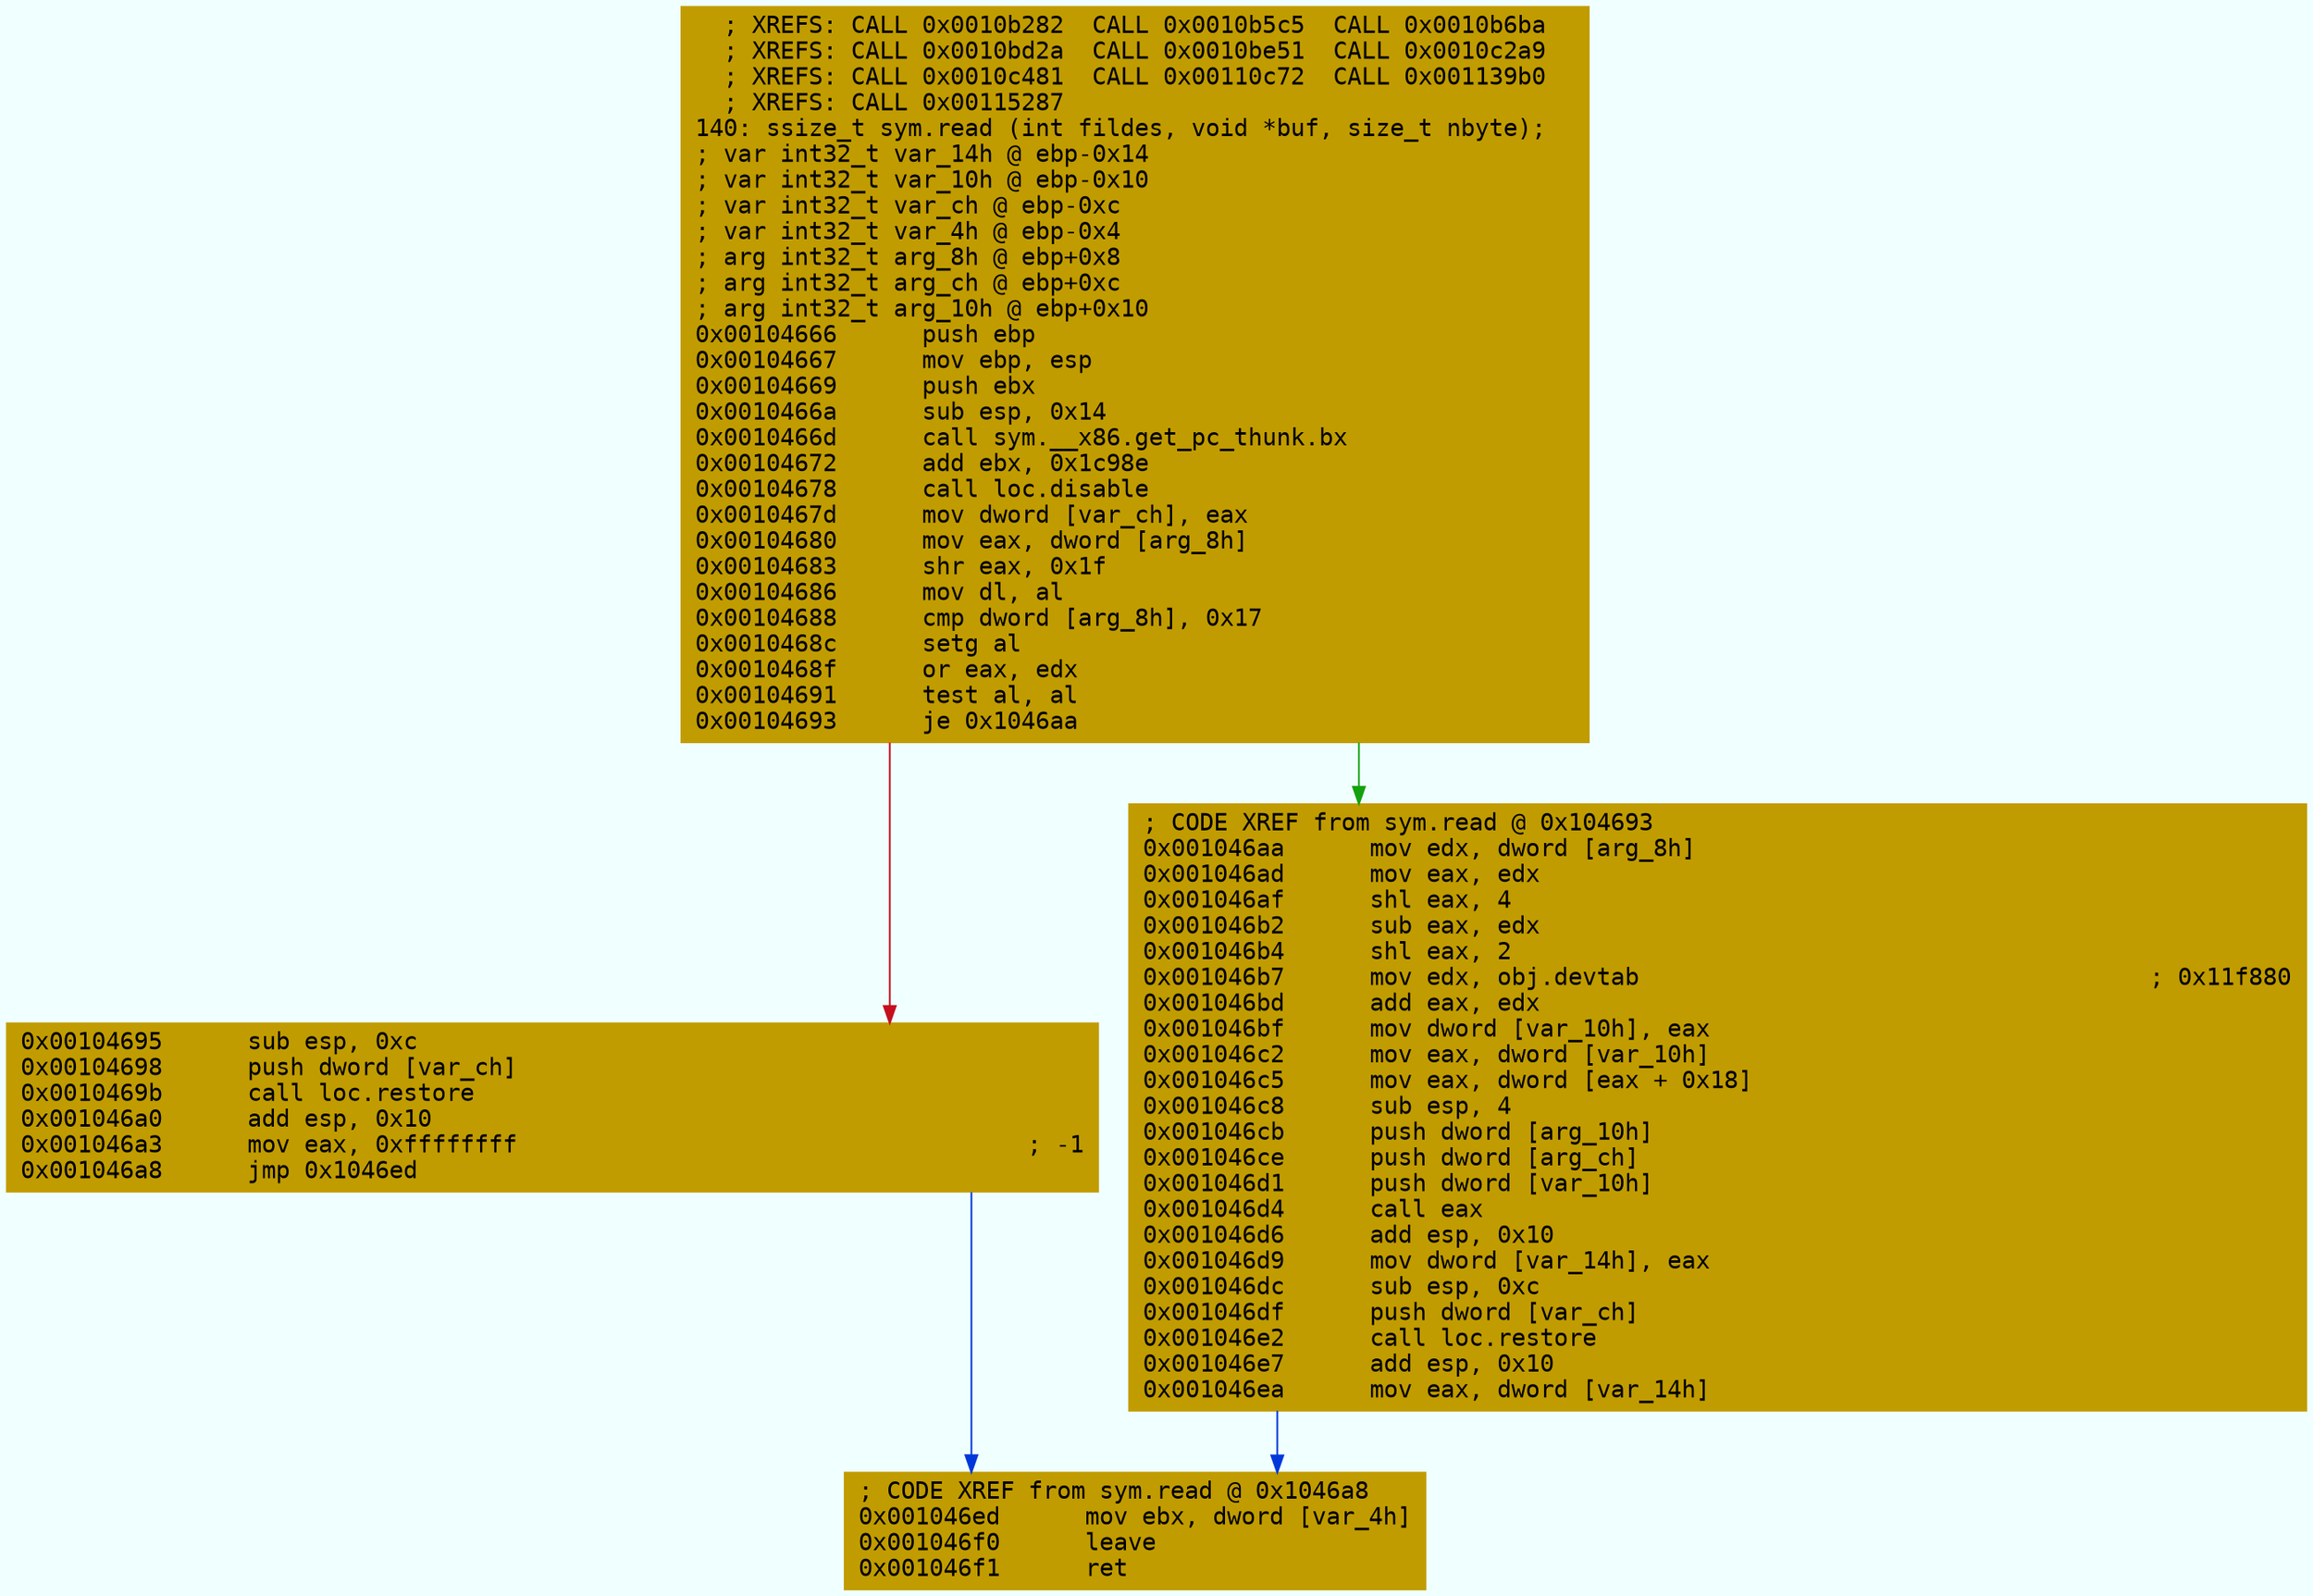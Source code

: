 digraph code {
	graph [bgcolor=azure fontsize=8 fontname="Courier" splines="ortho"];
	node [fillcolor=gray style=filled shape=box];
	edge [arrowhead="normal"];
	"0x00104666" [URL="sym.read/0x00104666", fillcolor="#c19c00",color="#c19c00", fontname="Courier",label="  ; XREFS: CALL 0x0010b282  CALL 0x0010b5c5  CALL 0x0010b6ba  \l  ; XREFS: CALL 0x0010bd2a  CALL 0x0010be51  CALL 0x0010c2a9  \l  ; XREFS: CALL 0x0010c481  CALL 0x00110c72  CALL 0x001139b0  \l  ; XREFS: CALL 0x00115287  \l140: ssize_t sym.read (int fildes, void *buf, size_t nbyte);\l; var int32_t var_14h @ ebp-0x14\l; var int32_t var_10h @ ebp-0x10\l; var int32_t var_ch @ ebp-0xc\l; var int32_t var_4h @ ebp-0x4\l; arg int32_t arg_8h @ ebp+0x8\l; arg int32_t arg_ch @ ebp+0xc\l; arg int32_t arg_10h @ ebp+0x10\l0x00104666      push ebp\l0x00104667      mov ebp, esp\l0x00104669      push ebx\l0x0010466a      sub esp, 0x14\l0x0010466d      call sym.__x86.get_pc_thunk.bx\l0x00104672      add ebx, 0x1c98e\l0x00104678      call loc.disable\l0x0010467d      mov dword [var_ch], eax\l0x00104680      mov eax, dword [arg_8h]\l0x00104683      shr eax, 0x1f\l0x00104686      mov dl, al\l0x00104688      cmp dword [arg_8h], 0x17\l0x0010468c      setg al\l0x0010468f      or eax, edx\l0x00104691      test al, al\l0x00104693      je 0x1046aa\l"]
	"0x00104695" [URL="sym.read/0x00104695", fillcolor="#c19c00",color="#c19c00", fontname="Courier",label="0x00104695      sub esp, 0xc\l0x00104698      push dword [var_ch]\l0x0010469b      call loc.restore\l0x001046a0      add esp, 0x10\l0x001046a3      mov eax, 0xffffffff                                    ; -1\l0x001046a8      jmp 0x1046ed\l"]
	"0x001046aa" [URL="sym.read/0x001046aa", fillcolor="#c19c00",color="#c19c00", fontname="Courier",label="; CODE XREF from sym.read @ 0x104693\l0x001046aa      mov edx, dword [arg_8h]\l0x001046ad      mov eax, edx\l0x001046af      shl eax, 4\l0x001046b2      sub eax, edx\l0x001046b4      shl eax, 2\l0x001046b7      mov edx, obj.devtab                                    ; 0x11f880\l0x001046bd      add eax, edx\l0x001046bf      mov dword [var_10h], eax\l0x001046c2      mov eax, dword [var_10h]\l0x001046c5      mov eax, dword [eax + 0x18]\l0x001046c8      sub esp, 4\l0x001046cb      push dword [arg_10h]\l0x001046ce      push dword [arg_ch]\l0x001046d1      push dword [var_10h]\l0x001046d4      call eax\l0x001046d6      add esp, 0x10\l0x001046d9      mov dword [var_14h], eax\l0x001046dc      sub esp, 0xc\l0x001046df      push dword [var_ch]\l0x001046e2      call loc.restore\l0x001046e7      add esp, 0x10\l0x001046ea      mov eax, dword [var_14h]\l"]
	"0x001046ed" [URL="sym.read/0x001046ed", fillcolor="#c19c00",color="#c19c00", fontname="Courier",label="; CODE XREF from sym.read @ 0x1046a8\l0x001046ed      mov ebx, dword [var_4h]\l0x001046f0      leave\l0x001046f1      ret\l"]
        "0x00104666" -> "0x001046aa" [color="#13a10e"];
        "0x00104666" -> "0x00104695" [color="#c50f1f"];
        "0x00104695" -> "0x001046ed" [color="#0037da"];
        "0x001046aa" -> "0x001046ed" [color="#0037da"];
}
